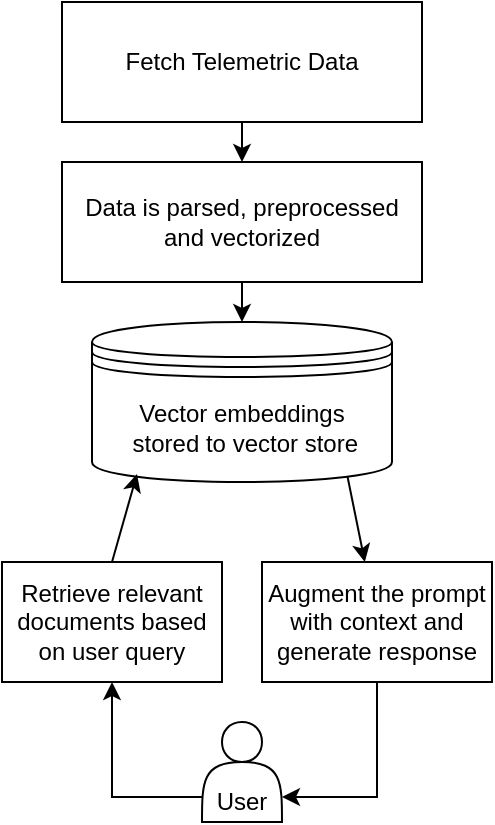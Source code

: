 <mxfile version="28.0.6">
  <diagram name="Page-1" id="Y2kSQRYXdS4J1IP7LwWU">
    <mxGraphModel dx="1042" dy="527" grid="1" gridSize="10" guides="1" tooltips="1" connect="1" arrows="1" fold="1" page="1" pageScale="1" pageWidth="850" pageHeight="1100" math="0" shadow="0">
      <root>
        <mxCell id="0" />
        <mxCell id="1" parent="0" />
        <mxCell id="Tild-ZfZIuAMxOJUrizk-14" style="edgeStyle=orthogonalEdgeStyle;rounded=0;orthogonalLoop=1;jettySize=auto;html=1;exitX=0.5;exitY=1;exitDx=0;exitDy=0;entryX=0.5;entryY=0;entryDx=0;entryDy=0;" edge="1" parent="1" source="Tild-ZfZIuAMxOJUrizk-15" target="Tild-ZfZIuAMxOJUrizk-17">
          <mxGeometry relative="1" as="geometry" />
        </mxCell>
        <mxCell id="Tild-ZfZIuAMxOJUrizk-15" value="Fetch Telemetric Data" style="rounded=0;whiteSpace=wrap;html=1;" vertex="1" parent="1">
          <mxGeometry x="330" y="40" width="180" height="60" as="geometry" />
        </mxCell>
        <mxCell id="Tild-ZfZIuAMxOJUrizk-16" style="edgeStyle=orthogonalEdgeStyle;rounded=0;orthogonalLoop=1;jettySize=auto;html=1;exitX=0.5;exitY=1;exitDx=0;exitDy=0;entryX=0.5;entryY=0;entryDx=0;entryDy=0;" edge="1" parent="1" source="Tild-ZfZIuAMxOJUrizk-17" target="Tild-ZfZIuAMxOJUrizk-19">
          <mxGeometry relative="1" as="geometry" />
        </mxCell>
        <mxCell id="Tild-ZfZIuAMxOJUrizk-17" value="Data is parsed,&amp;nbsp;&lt;span style=&quot;background-color: transparent; color: light-dark(rgb(0, 0, 0), rgb(255, 255, 255));&quot;&gt;preprocessed and vectorized&lt;/span&gt;" style="rounded=0;whiteSpace=wrap;html=1;" vertex="1" parent="1">
          <mxGeometry x="330" y="120" width="180" height="60" as="geometry" />
        </mxCell>
        <mxCell id="Tild-ZfZIuAMxOJUrizk-18" style="rounded=0;orthogonalLoop=1;jettySize=auto;html=1;exitX=0.85;exitY=0.95;exitDx=0;exitDy=0;exitPerimeter=0;" edge="1" parent="1" source="Tild-ZfZIuAMxOJUrizk-19" target="Tild-ZfZIuAMxOJUrizk-24">
          <mxGeometry relative="1" as="geometry" />
        </mxCell>
        <mxCell id="Tild-ZfZIuAMxOJUrizk-19" value="Vector embeddings&lt;div&gt;&amp;nbsp;stored to&amp;nbsp;&lt;span style=&quot;background-color: transparent; color: light-dark(rgb(0, 0, 0), rgb(255, 255, 255));&quot;&gt;vector store&lt;/span&gt;&lt;/div&gt;" style="shape=datastore;whiteSpace=wrap;html=1;" vertex="1" parent="1">
          <mxGeometry x="345" y="200" width="150" height="80" as="geometry" />
        </mxCell>
        <mxCell id="Tild-ZfZIuAMxOJUrizk-20" style="edgeStyle=orthogonalEdgeStyle;rounded=0;orthogonalLoop=1;jettySize=auto;html=1;exitX=0;exitY=0.75;exitDx=0;exitDy=0;" edge="1" parent="1" source="Tild-ZfZIuAMxOJUrizk-21" target="Tild-ZfZIuAMxOJUrizk-22">
          <mxGeometry relative="1" as="geometry" />
        </mxCell>
        <mxCell id="Tild-ZfZIuAMxOJUrizk-21" value="&lt;div&gt;&lt;br&gt;&lt;/div&gt;&lt;div&gt;&lt;span style=&quot;background-color: transparent; color: light-dark(rgb(0, 0, 0), rgb(255, 255, 255));&quot;&gt;&lt;br&gt;&lt;/span&gt;&lt;/div&gt;&lt;div&gt;&lt;span style=&quot;background-color: transparent; color: light-dark(rgb(0, 0, 0), rgb(255, 255, 255));&quot;&gt;User&lt;/span&gt;&lt;/div&gt;" style="shape=actor;whiteSpace=wrap;html=1;" vertex="1" parent="1">
          <mxGeometry x="400" y="400" width="40" height="50" as="geometry" />
        </mxCell>
        <mxCell id="Tild-ZfZIuAMxOJUrizk-22" value="Retrieve relevant documents based on user query" style="rounded=0;whiteSpace=wrap;html=1;" vertex="1" parent="1">
          <mxGeometry x="300" y="320" width="110" height="60" as="geometry" />
        </mxCell>
        <mxCell id="Tild-ZfZIuAMxOJUrizk-23" style="edgeStyle=orthogonalEdgeStyle;rounded=0;orthogonalLoop=1;jettySize=auto;html=1;exitX=0.5;exitY=1;exitDx=0;exitDy=0;entryX=1;entryY=0.75;entryDx=0;entryDy=0;" edge="1" parent="1" source="Tild-ZfZIuAMxOJUrizk-24" target="Tild-ZfZIuAMxOJUrizk-21">
          <mxGeometry relative="1" as="geometry" />
        </mxCell>
        <mxCell id="Tild-ZfZIuAMxOJUrizk-24" value="Augment the prompt with context and generate response" style="rounded=0;whiteSpace=wrap;html=1;" vertex="1" parent="1">
          <mxGeometry x="430" y="320" width="115" height="60" as="geometry" />
        </mxCell>
        <mxCell id="Tild-ZfZIuAMxOJUrizk-25" style="rounded=0;orthogonalLoop=1;jettySize=auto;html=1;exitX=0.5;exitY=0;exitDx=0;exitDy=0;entryX=0.15;entryY=0.95;entryDx=0;entryDy=0;entryPerimeter=0;" edge="1" parent="1" source="Tild-ZfZIuAMxOJUrizk-22" target="Tild-ZfZIuAMxOJUrizk-19">
          <mxGeometry relative="1" as="geometry" />
        </mxCell>
      </root>
    </mxGraphModel>
  </diagram>
</mxfile>
